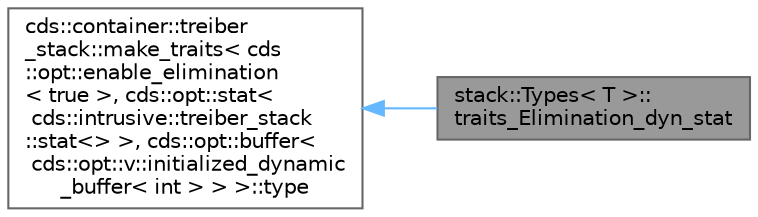 digraph "stack::Types&lt; T &gt;::traits_Elimination_dyn_stat"
{
 // LATEX_PDF_SIZE
  bgcolor="transparent";
  edge [fontname=Helvetica,fontsize=10,labelfontname=Helvetica,labelfontsize=10];
  node [fontname=Helvetica,fontsize=10,shape=box,height=0.2,width=0.4];
  rankdir="LR";
  Node1 [id="Node000001",label="stack::Types\< T \>::\ltraits_Elimination_dyn_stat",height=0.2,width=0.4,color="gray40", fillcolor="grey60", style="filled", fontcolor="black",tooltip=" "];
  Node2 -> Node1 [id="edge1_Node000001_Node000002",dir="back",color="steelblue1",style="solid",tooltip=" "];
  Node2 [id="Node000002",label="cds::container::treiber\l_stack::make_traits\< cds\l::opt::enable_elimination\l\< true \>, cds::opt::stat\<\l cds::intrusive::treiber_stack\l::stat\<\> \>, cds::opt::buffer\<\l cds::opt::v::initialized_dynamic\l_buffer\< int \> \> \>::type",height=0.2,width=0.4,color="gray40", fillcolor="white", style="filled",tooltip=" "];
}

